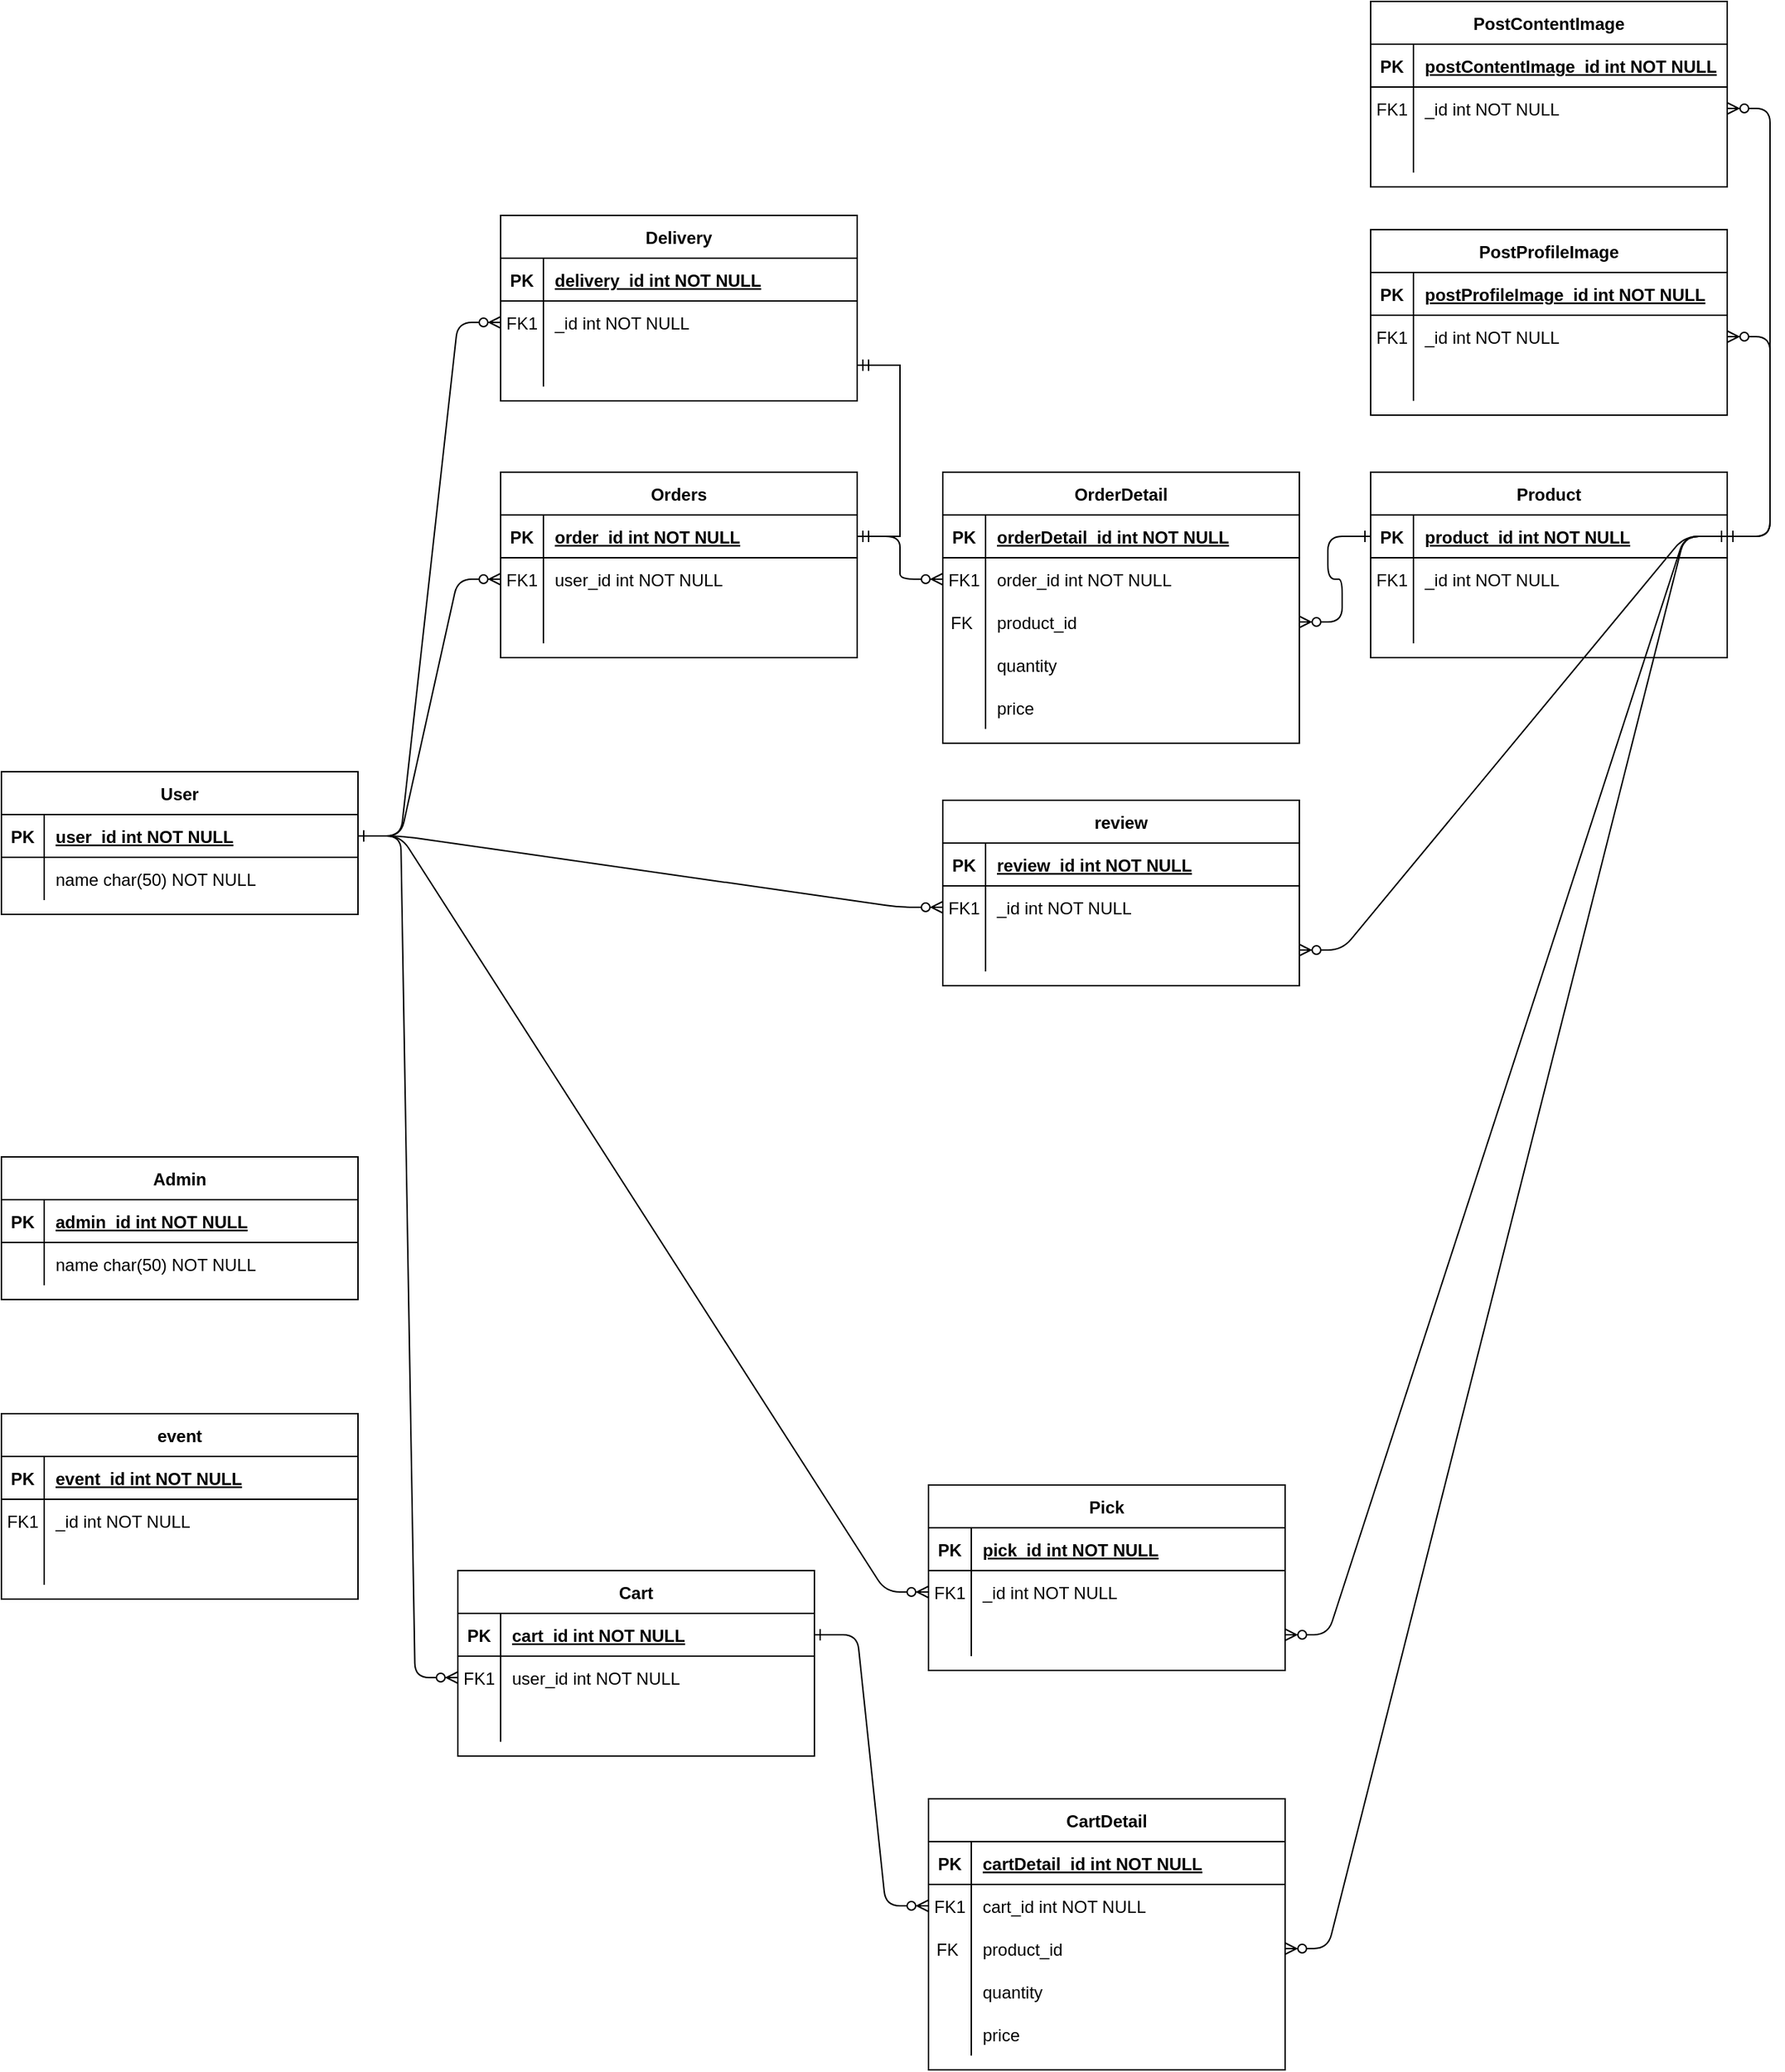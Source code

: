 <mxfile version="16.2.4" type="device"><diagram id="R2lEEEUBdFMjLlhIrx00" name="Page-1"><mxGraphModel dx="1213" dy="616" grid="1" gridSize="10" guides="1" tooltips="1" connect="1" arrows="1" fold="1" page="1" pageScale="1" pageWidth="3300" pageHeight="4681" math="0" shadow="0" extFonts="Permanent Marker^https://fonts.googleapis.com/css?family=Permanent+Marker"><root><mxCell id="0"/><mxCell id="1" parent="0"/><mxCell id="C-vyLk0tnHw3VtMMgP7b-1" value="" style="edgeStyle=entityRelationEdgeStyle;endArrow=ERzeroToMany;startArrow=ERone;endFill=1;startFill=0;" parent="1" source="C-vyLk0tnHw3VtMMgP7b-24" target="C-vyLk0tnHw3VtMMgP7b-6" edge="1"><mxGeometry width="100" height="100" relative="1" as="geometry"><mxPoint x="400" y="1130" as="sourcePoint"/><mxPoint x="500" y="1030" as="targetPoint"/></mxGeometry></mxCell><mxCell id="C-vyLk0tnHw3VtMMgP7b-2" value="Orders" style="shape=table;startSize=30;container=1;collapsible=1;childLayout=tableLayout;fixedRows=1;rowLines=0;fontStyle=1;align=center;resizeLast=1;" parent="1" vertex="1"><mxGeometry x="460" y="450" width="250" height="130" as="geometry"/></mxCell><mxCell id="C-vyLk0tnHw3VtMMgP7b-3" value="" style="shape=partialRectangle;collapsible=0;dropTarget=0;pointerEvents=0;fillColor=none;points=[[0,0.5],[1,0.5]];portConstraint=eastwest;top=0;left=0;right=0;bottom=1;" parent="C-vyLk0tnHw3VtMMgP7b-2" vertex="1"><mxGeometry y="30" width="250" height="30" as="geometry"/></mxCell><mxCell id="C-vyLk0tnHw3VtMMgP7b-4" value="PK" style="shape=partialRectangle;overflow=hidden;connectable=0;fillColor=none;top=0;left=0;bottom=0;right=0;fontStyle=1;" parent="C-vyLk0tnHw3VtMMgP7b-3" vertex="1"><mxGeometry width="30" height="30" as="geometry"><mxRectangle width="30" height="30" as="alternateBounds"/></mxGeometry></mxCell><mxCell id="C-vyLk0tnHw3VtMMgP7b-5" value="order_id int NOT NULL " style="shape=partialRectangle;overflow=hidden;connectable=0;fillColor=none;top=0;left=0;bottom=0;right=0;align=left;spacingLeft=6;fontStyle=5;" parent="C-vyLk0tnHw3VtMMgP7b-3" vertex="1"><mxGeometry x="30" width="220" height="30" as="geometry"><mxRectangle width="220" height="30" as="alternateBounds"/></mxGeometry></mxCell><mxCell id="C-vyLk0tnHw3VtMMgP7b-6" value="" style="shape=partialRectangle;collapsible=0;dropTarget=0;pointerEvents=0;fillColor=none;points=[[0,0.5],[1,0.5]];portConstraint=eastwest;top=0;left=0;right=0;bottom=0;" parent="C-vyLk0tnHw3VtMMgP7b-2" vertex="1"><mxGeometry y="60" width="250" height="30" as="geometry"/></mxCell><mxCell id="C-vyLk0tnHw3VtMMgP7b-7" value="FK1" style="shape=partialRectangle;overflow=hidden;connectable=0;fillColor=none;top=0;left=0;bottom=0;right=0;" parent="C-vyLk0tnHw3VtMMgP7b-6" vertex="1"><mxGeometry width="30" height="30" as="geometry"><mxRectangle width="30" height="30" as="alternateBounds"/></mxGeometry></mxCell><mxCell id="C-vyLk0tnHw3VtMMgP7b-8" value="user_id int NOT NULL" style="shape=partialRectangle;overflow=hidden;connectable=0;fillColor=none;top=0;left=0;bottom=0;right=0;align=left;spacingLeft=6;" parent="C-vyLk0tnHw3VtMMgP7b-6" vertex="1"><mxGeometry x="30" width="220" height="30" as="geometry"><mxRectangle width="220" height="30" as="alternateBounds"/></mxGeometry></mxCell><mxCell id="C-vyLk0tnHw3VtMMgP7b-9" value="" style="shape=partialRectangle;collapsible=0;dropTarget=0;pointerEvents=0;fillColor=none;points=[[0,0.5],[1,0.5]];portConstraint=eastwest;top=0;left=0;right=0;bottom=0;" parent="C-vyLk0tnHw3VtMMgP7b-2" vertex="1"><mxGeometry y="90" width="250" height="30" as="geometry"/></mxCell><mxCell id="C-vyLk0tnHw3VtMMgP7b-10" value="" style="shape=partialRectangle;overflow=hidden;connectable=0;fillColor=none;top=0;left=0;bottom=0;right=0;" parent="C-vyLk0tnHw3VtMMgP7b-9" vertex="1"><mxGeometry width="30" height="30" as="geometry"><mxRectangle width="30" height="30" as="alternateBounds"/></mxGeometry></mxCell><mxCell id="C-vyLk0tnHw3VtMMgP7b-11" value="" style="shape=partialRectangle;overflow=hidden;connectable=0;fillColor=none;top=0;left=0;bottom=0;right=0;align=left;spacingLeft=6;" parent="C-vyLk0tnHw3VtMMgP7b-9" vertex="1"><mxGeometry x="30" width="220" height="30" as="geometry"><mxRectangle width="220" height="30" as="alternateBounds"/></mxGeometry></mxCell><mxCell id="C-vyLk0tnHw3VtMMgP7b-23" value="User" style="shape=table;startSize=30;container=1;collapsible=1;childLayout=tableLayout;fixedRows=1;rowLines=0;fontStyle=1;align=center;resizeLast=1;" parent="1" vertex="1"><mxGeometry x="110" y="660" width="250" height="100" as="geometry"/></mxCell><mxCell id="C-vyLk0tnHw3VtMMgP7b-24" value="" style="shape=partialRectangle;collapsible=0;dropTarget=0;pointerEvents=0;fillColor=none;points=[[0,0.5],[1,0.5]];portConstraint=eastwest;top=0;left=0;right=0;bottom=1;" parent="C-vyLk0tnHw3VtMMgP7b-23" vertex="1"><mxGeometry y="30" width="250" height="30" as="geometry"/></mxCell><mxCell id="C-vyLk0tnHw3VtMMgP7b-25" value="PK" style="shape=partialRectangle;overflow=hidden;connectable=0;fillColor=none;top=0;left=0;bottom=0;right=0;fontStyle=1;" parent="C-vyLk0tnHw3VtMMgP7b-24" vertex="1"><mxGeometry width="30" height="30" as="geometry"><mxRectangle width="30" height="30" as="alternateBounds"/></mxGeometry></mxCell><mxCell id="C-vyLk0tnHw3VtMMgP7b-26" value="user_id int NOT NULL " style="shape=partialRectangle;overflow=hidden;connectable=0;fillColor=none;top=0;left=0;bottom=0;right=0;align=left;spacingLeft=6;fontStyle=5;" parent="C-vyLk0tnHw3VtMMgP7b-24" vertex="1"><mxGeometry x="30" width="220" height="30" as="geometry"><mxRectangle width="220" height="30" as="alternateBounds"/></mxGeometry></mxCell><mxCell id="C-vyLk0tnHw3VtMMgP7b-27" value="" style="shape=partialRectangle;collapsible=0;dropTarget=0;pointerEvents=0;fillColor=none;points=[[0,0.5],[1,0.5]];portConstraint=eastwest;top=0;left=0;right=0;bottom=0;" parent="C-vyLk0tnHw3VtMMgP7b-23" vertex="1"><mxGeometry y="60" width="250" height="30" as="geometry"/></mxCell><mxCell id="C-vyLk0tnHw3VtMMgP7b-28" value="" style="shape=partialRectangle;overflow=hidden;connectable=0;fillColor=none;top=0;left=0;bottom=0;right=0;" parent="C-vyLk0tnHw3VtMMgP7b-27" vertex="1"><mxGeometry width="30" height="30" as="geometry"><mxRectangle width="30" height="30" as="alternateBounds"/></mxGeometry></mxCell><mxCell id="C-vyLk0tnHw3VtMMgP7b-29" value="name char(50) NOT NULL" style="shape=partialRectangle;overflow=hidden;connectable=0;fillColor=none;top=0;left=0;bottom=0;right=0;align=left;spacingLeft=6;" parent="C-vyLk0tnHw3VtMMgP7b-27" vertex="1"><mxGeometry x="30" width="220" height="30" as="geometry"><mxRectangle width="220" height="30" as="alternateBounds"/></mxGeometry></mxCell><mxCell id="3Ai6eoRq3FEh9FrFrI0o-1" value="Cart" style="shape=table;startSize=30;container=1;collapsible=1;childLayout=tableLayout;fixedRows=1;rowLines=0;fontStyle=1;align=center;resizeLast=1;" vertex="1" parent="1"><mxGeometry x="430" y="1220" width="250" height="130" as="geometry"/></mxCell><mxCell id="3Ai6eoRq3FEh9FrFrI0o-2" value="" style="shape=partialRectangle;collapsible=0;dropTarget=0;pointerEvents=0;fillColor=none;points=[[0,0.5],[1,0.5]];portConstraint=eastwest;top=0;left=0;right=0;bottom=1;" vertex="1" parent="3Ai6eoRq3FEh9FrFrI0o-1"><mxGeometry y="30" width="250" height="30" as="geometry"/></mxCell><mxCell id="3Ai6eoRq3FEh9FrFrI0o-3" value="PK" style="shape=partialRectangle;overflow=hidden;connectable=0;fillColor=none;top=0;left=0;bottom=0;right=0;fontStyle=1;" vertex="1" parent="3Ai6eoRq3FEh9FrFrI0o-2"><mxGeometry width="30" height="30" as="geometry"><mxRectangle width="30" height="30" as="alternateBounds"/></mxGeometry></mxCell><mxCell id="3Ai6eoRq3FEh9FrFrI0o-4" value="cart_id int NOT NULL " style="shape=partialRectangle;overflow=hidden;connectable=0;fillColor=none;top=0;left=0;bottom=0;right=0;align=left;spacingLeft=6;fontStyle=5;" vertex="1" parent="3Ai6eoRq3FEh9FrFrI0o-2"><mxGeometry x="30" width="220" height="30" as="geometry"><mxRectangle width="220" height="30" as="alternateBounds"/></mxGeometry></mxCell><mxCell id="3Ai6eoRq3FEh9FrFrI0o-5" value="" style="shape=partialRectangle;collapsible=0;dropTarget=0;pointerEvents=0;fillColor=none;points=[[0,0.5],[1,0.5]];portConstraint=eastwest;top=0;left=0;right=0;bottom=0;" vertex="1" parent="3Ai6eoRq3FEh9FrFrI0o-1"><mxGeometry y="60" width="250" height="30" as="geometry"/></mxCell><mxCell id="3Ai6eoRq3FEh9FrFrI0o-6" value="FK1" style="shape=partialRectangle;overflow=hidden;connectable=0;fillColor=none;top=0;left=0;bottom=0;right=0;" vertex="1" parent="3Ai6eoRq3FEh9FrFrI0o-5"><mxGeometry width="30" height="30" as="geometry"><mxRectangle width="30" height="30" as="alternateBounds"/></mxGeometry></mxCell><mxCell id="3Ai6eoRq3FEh9FrFrI0o-7" value="user_id int NOT NULL" style="shape=partialRectangle;overflow=hidden;connectable=0;fillColor=none;top=0;left=0;bottom=0;right=0;align=left;spacingLeft=6;" vertex="1" parent="3Ai6eoRq3FEh9FrFrI0o-5"><mxGeometry x="30" width="220" height="30" as="geometry"><mxRectangle width="220" height="30" as="alternateBounds"/></mxGeometry></mxCell><mxCell id="3Ai6eoRq3FEh9FrFrI0o-8" value="" style="shape=partialRectangle;collapsible=0;dropTarget=0;pointerEvents=0;fillColor=none;points=[[0,0.5],[1,0.5]];portConstraint=eastwest;top=0;left=0;right=0;bottom=0;" vertex="1" parent="3Ai6eoRq3FEh9FrFrI0o-1"><mxGeometry y="90" width="250" height="30" as="geometry"/></mxCell><mxCell id="3Ai6eoRq3FEh9FrFrI0o-9" value="" style="shape=partialRectangle;overflow=hidden;connectable=0;fillColor=none;top=0;left=0;bottom=0;right=0;" vertex="1" parent="3Ai6eoRq3FEh9FrFrI0o-8"><mxGeometry width="30" height="30" as="geometry"><mxRectangle width="30" height="30" as="alternateBounds"/></mxGeometry></mxCell><mxCell id="3Ai6eoRq3FEh9FrFrI0o-10" value="" style="shape=partialRectangle;overflow=hidden;connectable=0;fillColor=none;top=0;left=0;bottom=0;right=0;align=left;spacingLeft=6;" vertex="1" parent="3Ai6eoRq3FEh9FrFrI0o-8"><mxGeometry x="30" width="220" height="30" as="geometry"><mxRectangle width="220" height="30" as="alternateBounds"/></mxGeometry></mxCell><mxCell id="3Ai6eoRq3FEh9FrFrI0o-11" value="" style="edgeStyle=entityRelationEdgeStyle;endArrow=ERzeroToMany;startArrow=ERone;endFill=1;startFill=0;entryX=0;entryY=0.5;entryDx=0;entryDy=0;exitX=1;exitY=0.5;exitDx=0;exitDy=0;" edge="1" parent="1" source="C-vyLk0tnHw3VtMMgP7b-24" target="3Ai6eoRq3FEh9FrFrI0o-5"><mxGeometry width="100" height="100" relative="1" as="geometry"><mxPoint x="370" y="715" as="sourcePoint"/><mxPoint x="470" y="545" as="targetPoint"/></mxGeometry></mxCell><mxCell id="3Ai6eoRq3FEh9FrFrI0o-12" value="Product" style="shape=table;startSize=30;container=1;collapsible=1;childLayout=tableLayout;fixedRows=1;rowLines=0;fontStyle=1;align=center;resizeLast=1;" vertex="1" parent="1"><mxGeometry x="1070" y="450" width="250" height="130" as="geometry"/></mxCell><mxCell id="3Ai6eoRq3FEh9FrFrI0o-13" value="" style="shape=partialRectangle;collapsible=0;dropTarget=0;pointerEvents=0;fillColor=none;points=[[0,0.5],[1,0.5]];portConstraint=eastwest;top=0;left=0;right=0;bottom=1;" vertex="1" parent="3Ai6eoRq3FEh9FrFrI0o-12"><mxGeometry y="30" width="250" height="30" as="geometry"/></mxCell><mxCell id="3Ai6eoRq3FEh9FrFrI0o-14" value="PK" style="shape=partialRectangle;overflow=hidden;connectable=0;fillColor=none;top=0;left=0;bottom=0;right=0;fontStyle=1;" vertex="1" parent="3Ai6eoRq3FEh9FrFrI0o-13"><mxGeometry width="30" height="30" as="geometry"><mxRectangle width="30" height="30" as="alternateBounds"/></mxGeometry></mxCell><mxCell id="3Ai6eoRq3FEh9FrFrI0o-15" value="product_id int NOT NULL " style="shape=partialRectangle;overflow=hidden;connectable=0;fillColor=none;top=0;left=0;bottom=0;right=0;align=left;spacingLeft=6;fontStyle=5;" vertex="1" parent="3Ai6eoRq3FEh9FrFrI0o-13"><mxGeometry x="30" width="220" height="30" as="geometry"><mxRectangle width="220" height="30" as="alternateBounds"/></mxGeometry></mxCell><mxCell id="3Ai6eoRq3FEh9FrFrI0o-16" value="" style="shape=partialRectangle;collapsible=0;dropTarget=0;pointerEvents=0;fillColor=none;points=[[0,0.5],[1,0.5]];portConstraint=eastwest;top=0;left=0;right=0;bottom=0;" vertex="1" parent="3Ai6eoRq3FEh9FrFrI0o-12"><mxGeometry y="60" width="250" height="30" as="geometry"/></mxCell><mxCell id="3Ai6eoRq3FEh9FrFrI0o-17" value="FK1" style="shape=partialRectangle;overflow=hidden;connectable=0;fillColor=none;top=0;left=0;bottom=0;right=0;" vertex="1" parent="3Ai6eoRq3FEh9FrFrI0o-16"><mxGeometry width="30" height="30" as="geometry"><mxRectangle width="30" height="30" as="alternateBounds"/></mxGeometry></mxCell><mxCell id="3Ai6eoRq3FEh9FrFrI0o-18" value="_id int NOT NULL" style="shape=partialRectangle;overflow=hidden;connectable=0;fillColor=none;top=0;left=0;bottom=0;right=0;align=left;spacingLeft=6;" vertex="1" parent="3Ai6eoRq3FEh9FrFrI0o-16"><mxGeometry x="30" width="220" height="30" as="geometry"><mxRectangle width="220" height="30" as="alternateBounds"/></mxGeometry></mxCell><mxCell id="3Ai6eoRq3FEh9FrFrI0o-19" value="" style="shape=partialRectangle;collapsible=0;dropTarget=0;pointerEvents=0;fillColor=none;points=[[0,0.5],[1,0.5]];portConstraint=eastwest;top=0;left=0;right=0;bottom=0;" vertex="1" parent="3Ai6eoRq3FEh9FrFrI0o-12"><mxGeometry y="90" width="250" height="30" as="geometry"/></mxCell><mxCell id="3Ai6eoRq3FEh9FrFrI0o-20" value="" style="shape=partialRectangle;overflow=hidden;connectable=0;fillColor=none;top=0;left=0;bottom=0;right=0;" vertex="1" parent="3Ai6eoRq3FEh9FrFrI0o-19"><mxGeometry width="30" height="30" as="geometry"><mxRectangle width="30" height="30" as="alternateBounds"/></mxGeometry></mxCell><mxCell id="3Ai6eoRq3FEh9FrFrI0o-21" value="" style="shape=partialRectangle;overflow=hidden;connectable=0;fillColor=none;top=0;left=0;bottom=0;right=0;align=left;spacingLeft=6;" vertex="1" parent="3Ai6eoRq3FEh9FrFrI0o-19"><mxGeometry x="30" width="220" height="30" as="geometry"><mxRectangle width="220" height="30" as="alternateBounds"/></mxGeometry></mxCell><mxCell id="3Ai6eoRq3FEh9FrFrI0o-22" value="OrderDetail" style="shape=table;startSize=30;container=1;collapsible=1;childLayout=tableLayout;fixedRows=1;rowLines=0;fontStyle=1;align=center;resizeLast=1;" vertex="1" parent="1"><mxGeometry x="770" y="450" width="250" height="190" as="geometry"/></mxCell><mxCell id="3Ai6eoRq3FEh9FrFrI0o-23" value="" style="shape=partialRectangle;collapsible=0;dropTarget=0;pointerEvents=0;fillColor=none;points=[[0,0.5],[1,0.5]];portConstraint=eastwest;top=0;left=0;right=0;bottom=1;" vertex="1" parent="3Ai6eoRq3FEh9FrFrI0o-22"><mxGeometry y="30" width="250" height="30" as="geometry"/></mxCell><mxCell id="3Ai6eoRq3FEh9FrFrI0o-24" value="PK" style="shape=partialRectangle;overflow=hidden;connectable=0;fillColor=none;top=0;left=0;bottom=0;right=0;fontStyle=1;" vertex="1" parent="3Ai6eoRq3FEh9FrFrI0o-23"><mxGeometry width="30" height="30" as="geometry"><mxRectangle width="30" height="30" as="alternateBounds"/></mxGeometry></mxCell><mxCell id="3Ai6eoRq3FEh9FrFrI0o-25" value="orderDetail_id int NOT NULL " style="shape=partialRectangle;overflow=hidden;connectable=0;fillColor=none;top=0;left=0;bottom=0;right=0;align=left;spacingLeft=6;fontStyle=5;" vertex="1" parent="3Ai6eoRq3FEh9FrFrI0o-23"><mxGeometry x="30" width="220" height="30" as="geometry"><mxRectangle width="220" height="30" as="alternateBounds"/></mxGeometry></mxCell><mxCell id="3Ai6eoRq3FEh9FrFrI0o-26" value="" style="shape=partialRectangle;collapsible=0;dropTarget=0;pointerEvents=0;fillColor=none;points=[[0,0.5],[1,0.5]];portConstraint=eastwest;top=0;left=0;right=0;bottom=0;" vertex="1" parent="3Ai6eoRq3FEh9FrFrI0o-22"><mxGeometry y="60" width="250" height="30" as="geometry"/></mxCell><mxCell id="3Ai6eoRq3FEh9FrFrI0o-27" value="FK1" style="shape=partialRectangle;overflow=hidden;connectable=0;fillColor=none;top=0;left=0;bottom=0;right=0;" vertex="1" parent="3Ai6eoRq3FEh9FrFrI0o-26"><mxGeometry width="30" height="30" as="geometry"><mxRectangle width="30" height="30" as="alternateBounds"/></mxGeometry></mxCell><mxCell id="3Ai6eoRq3FEh9FrFrI0o-28" value="order_id int NOT NULL" style="shape=partialRectangle;overflow=hidden;connectable=0;fillColor=none;top=0;left=0;bottom=0;right=0;align=left;spacingLeft=6;" vertex="1" parent="3Ai6eoRq3FEh9FrFrI0o-26"><mxGeometry x="30" width="220" height="30" as="geometry"><mxRectangle width="220" height="30" as="alternateBounds"/></mxGeometry></mxCell><mxCell id="3Ai6eoRq3FEh9FrFrI0o-29" value="" style="shape=partialRectangle;collapsible=0;dropTarget=0;pointerEvents=0;fillColor=none;points=[[0,0.5],[1,0.5]];portConstraint=eastwest;top=0;left=0;right=0;bottom=0;" vertex="1" parent="3Ai6eoRq3FEh9FrFrI0o-22"><mxGeometry y="90" width="250" height="30" as="geometry"/></mxCell><mxCell id="3Ai6eoRq3FEh9FrFrI0o-30" value="FK " style="shape=partialRectangle;overflow=hidden;connectable=0;fillColor=none;top=0;left=0;bottom=0;right=0;" vertex="1" parent="3Ai6eoRq3FEh9FrFrI0o-29"><mxGeometry width="30" height="30" as="geometry"><mxRectangle width="30" height="30" as="alternateBounds"/></mxGeometry></mxCell><mxCell id="3Ai6eoRq3FEh9FrFrI0o-31" value="product_id" style="shape=partialRectangle;overflow=hidden;connectable=0;fillColor=none;top=0;left=0;bottom=0;right=0;align=left;spacingLeft=6;" vertex="1" parent="3Ai6eoRq3FEh9FrFrI0o-29"><mxGeometry x="30" width="220" height="30" as="geometry"><mxRectangle width="220" height="30" as="alternateBounds"/></mxGeometry></mxCell><mxCell id="3Ai6eoRq3FEh9FrFrI0o-62" style="shape=partialRectangle;collapsible=0;dropTarget=0;pointerEvents=0;fillColor=none;points=[[0,0.5],[1,0.5]];portConstraint=eastwest;top=0;left=0;right=0;bottom=0;" vertex="1" parent="3Ai6eoRq3FEh9FrFrI0o-22"><mxGeometry y="120" width="250" height="30" as="geometry"/></mxCell><mxCell id="3Ai6eoRq3FEh9FrFrI0o-63" style="shape=partialRectangle;overflow=hidden;connectable=0;fillColor=none;top=0;left=0;bottom=0;right=0;" vertex="1" parent="3Ai6eoRq3FEh9FrFrI0o-62"><mxGeometry width="30" height="30" as="geometry"><mxRectangle width="30" height="30" as="alternateBounds"/></mxGeometry></mxCell><mxCell id="3Ai6eoRq3FEh9FrFrI0o-64" value="quantity" style="shape=partialRectangle;overflow=hidden;connectable=0;fillColor=none;top=0;left=0;bottom=0;right=0;align=left;spacingLeft=6;" vertex="1" parent="3Ai6eoRq3FEh9FrFrI0o-62"><mxGeometry x="30" width="220" height="30" as="geometry"><mxRectangle width="220" height="30" as="alternateBounds"/></mxGeometry></mxCell><mxCell id="3Ai6eoRq3FEh9FrFrI0o-65" style="shape=partialRectangle;collapsible=0;dropTarget=0;pointerEvents=0;fillColor=none;points=[[0,0.5],[1,0.5]];portConstraint=eastwest;top=0;left=0;right=0;bottom=0;" vertex="1" parent="3Ai6eoRq3FEh9FrFrI0o-22"><mxGeometry y="150" width="250" height="30" as="geometry"/></mxCell><mxCell id="3Ai6eoRq3FEh9FrFrI0o-66" style="shape=partialRectangle;overflow=hidden;connectable=0;fillColor=none;top=0;left=0;bottom=0;right=0;" vertex="1" parent="3Ai6eoRq3FEh9FrFrI0o-65"><mxGeometry width="30" height="30" as="geometry"><mxRectangle width="30" height="30" as="alternateBounds"/></mxGeometry></mxCell><mxCell id="3Ai6eoRq3FEh9FrFrI0o-67" value="price" style="shape=partialRectangle;overflow=hidden;connectable=0;fillColor=none;top=0;left=0;bottom=0;right=0;align=left;spacingLeft=6;" vertex="1" parent="3Ai6eoRq3FEh9FrFrI0o-65"><mxGeometry x="30" width="220" height="30" as="geometry"><mxRectangle width="220" height="30" as="alternateBounds"/></mxGeometry></mxCell><mxCell id="3Ai6eoRq3FEh9FrFrI0o-33" value="" style="edgeStyle=entityRelationEdgeStyle;endArrow=ERzeroToMany;startArrow=ERone;endFill=1;startFill=0;exitX=1;exitY=0.5;exitDx=0;exitDy=0;entryX=0;entryY=0.5;entryDx=0;entryDy=0;" edge="1" parent="1" source="C-vyLk0tnHw3VtMMgP7b-3" target="3Ai6eoRq3FEh9FrFrI0o-26"><mxGeometry width="100" height="100" relative="1" as="geometry"><mxPoint x="770" y="830" as="sourcePoint"/><mxPoint x="870" y="660" as="targetPoint"/></mxGeometry></mxCell><mxCell id="3Ai6eoRq3FEh9FrFrI0o-37" value="" style="edgeStyle=entityRelationEdgeStyle;endArrow=ERzeroToMany;startArrow=ERone;endFill=1;startFill=0;entryX=1;entryY=0.5;entryDx=0;entryDy=0;exitX=0;exitY=0.5;exitDx=0;exitDy=0;" edge="1" parent="1" source="3Ai6eoRq3FEh9FrFrI0o-13" target="3Ai6eoRq3FEh9FrFrI0o-29"><mxGeometry width="100" height="100" relative="1" as="geometry"><mxPoint x="380" y="725" as="sourcePoint"/><mxPoint x="480" y="555" as="targetPoint"/></mxGeometry></mxCell><mxCell id="3Ai6eoRq3FEh9FrFrI0o-38" value="review" style="shape=table;startSize=30;container=1;collapsible=1;childLayout=tableLayout;fixedRows=1;rowLines=0;fontStyle=1;align=center;resizeLast=1;" vertex="1" parent="1"><mxGeometry x="770" y="680" width="250" height="130" as="geometry"/></mxCell><mxCell id="3Ai6eoRq3FEh9FrFrI0o-39" value="" style="shape=partialRectangle;collapsible=0;dropTarget=0;pointerEvents=0;fillColor=none;points=[[0,0.5],[1,0.5]];portConstraint=eastwest;top=0;left=0;right=0;bottom=1;" vertex="1" parent="3Ai6eoRq3FEh9FrFrI0o-38"><mxGeometry y="30" width="250" height="30" as="geometry"/></mxCell><mxCell id="3Ai6eoRq3FEh9FrFrI0o-40" value="PK" style="shape=partialRectangle;overflow=hidden;connectable=0;fillColor=none;top=0;left=0;bottom=0;right=0;fontStyle=1;" vertex="1" parent="3Ai6eoRq3FEh9FrFrI0o-39"><mxGeometry width="30" height="30" as="geometry"><mxRectangle width="30" height="30" as="alternateBounds"/></mxGeometry></mxCell><mxCell id="3Ai6eoRq3FEh9FrFrI0o-41" value="review_id int NOT NULL " style="shape=partialRectangle;overflow=hidden;connectable=0;fillColor=none;top=0;left=0;bottom=0;right=0;align=left;spacingLeft=6;fontStyle=5;" vertex="1" parent="3Ai6eoRq3FEh9FrFrI0o-39"><mxGeometry x="30" width="220" height="30" as="geometry"><mxRectangle width="220" height="30" as="alternateBounds"/></mxGeometry></mxCell><mxCell id="3Ai6eoRq3FEh9FrFrI0o-42" value="" style="shape=partialRectangle;collapsible=0;dropTarget=0;pointerEvents=0;fillColor=none;points=[[0,0.5],[1,0.5]];portConstraint=eastwest;top=0;left=0;right=0;bottom=0;" vertex="1" parent="3Ai6eoRq3FEh9FrFrI0o-38"><mxGeometry y="60" width="250" height="30" as="geometry"/></mxCell><mxCell id="3Ai6eoRq3FEh9FrFrI0o-43" value="FK1" style="shape=partialRectangle;overflow=hidden;connectable=0;fillColor=none;top=0;left=0;bottom=0;right=0;" vertex="1" parent="3Ai6eoRq3FEh9FrFrI0o-42"><mxGeometry width="30" height="30" as="geometry"><mxRectangle width="30" height="30" as="alternateBounds"/></mxGeometry></mxCell><mxCell id="3Ai6eoRq3FEh9FrFrI0o-44" value="_id int NOT NULL" style="shape=partialRectangle;overflow=hidden;connectable=0;fillColor=none;top=0;left=0;bottom=0;right=0;align=left;spacingLeft=6;" vertex="1" parent="3Ai6eoRq3FEh9FrFrI0o-42"><mxGeometry x="30" width="220" height="30" as="geometry"><mxRectangle width="220" height="30" as="alternateBounds"/></mxGeometry></mxCell><mxCell id="3Ai6eoRq3FEh9FrFrI0o-45" value="" style="shape=partialRectangle;collapsible=0;dropTarget=0;pointerEvents=0;fillColor=none;points=[[0,0.5],[1,0.5]];portConstraint=eastwest;top=0;left=0;right=0;bottom=0;" vertex="1" parent="3Ai6eoRq3FEh9FrFrI0o-38"><mxGeometry y="90" width="250" height="30" as="geometry"/></mxCell><mxCell id="3Ai6eoRq3FEh9FrFrI0o-46" value="" style="shape=partialRectangle;overflow=hidden;connectable=0;fillColor=none;top=0;left=0;bottom=0;right=0;" vertex="1" parent="3Ai6eoRq3FEh9FrFrI0o-45"><mxGeometry width="30" height="30" as="geometry"><mxRectangle width="30" height="30" as="alternateBounds"/></mxGeometry></mxCell><mxCell id="3Ai6eoRq3FEh9FrFrI0o-47" value="" style="shape=partialRectangle;overflow=hidden;connectable=0;fillColor=none;top=0;left=0;bottom=0;right=0;align=left;spacingLeft=6;" vertex="1" parent="3Ai6eoRq3FEh9FrFrI0o-45"><mxGeometry x="30" width="220" height="30" as="geometry"><mxRectangle width="220" height="30" as="alternateBounds"/></mxGeometry></mxCell><mxCell id="3Ai6eoRq3FEh9FrFrI0o-48" value="" style="edgeStyle=entityRelationEdgeStyle;endArrow=ERzeroToMany;startArrow=ERone;endFill=1;startFill=0;entryX=0;entryY=0.5;entryDx=0;entryDy=0;exitX=1;exitY=0.5;exitDx=0;exitDy=0;" edge="1" parent="1" source="C-vyLk0tnHw3VtMMgP7b-24" target="3Ai6eoRq3FEh9FrFrI0o-42"><mxGeometry width="100" height="100" relative="1" as="geometry"><mxPoint x="370" y="715" as="sourcePoint"/><mxPoint x="470" y="535" as="targetPoint"/></mxGeometry></mxCell><mxCell id="3Ai6eoRq3FEh9FrFrI0o-49" value="" style="edgeStyle=entityRelationEdgeStyle;endArrow=ERzeroToMany;startArrow=ERone;endFill=1;startFill=0;entryX=1;entryY=0.5;entryDx=0;entryDy=0;exitX=1;exitY=0.5;exitDx=0;exitDy=0;" edge="1" parent="1" source="3Ai6eoRq3FEh9FrFrI0o-13" target="3Ai6eoRq3FEh9FrFrI0o-45"><mxGeometry width="100" height="100" relative="1" as="geometry"><mxPoint x="380" y="725" as="sourcePoint"/><mxPoint x="480" y="545" as="targetPoint"/></mxGeometry></mxCell><mxCell id="3Ai6eoRq3FEh9FrFrI0o-50" value="Pick" style="shape=table;startSize=30;container=1;collapsible=1;childLayout=tableLayout;fixedRows=1;rowLines=0;fontStyle=1;align=center;resizeLast=1;" vertex="1" parent="1"><mxGeometry x="760" y="1160" width="250" height="130" as="geometry"/></mxCell><mxCell id="3Ai6eoRq3FEh9FrFrI0o-51" value="" style="shape=partialRectangle;collapsible=0;dropTarget=0;pointerEvents=0;fillColor=none;points=[[0,0.5],[1,0.5]];portConstraint=eastwest;top=0;left=0;right=0;bottom=1;" vertex="1" parent="3Ai6eoRq3FEh9FrFrI0o-50"><mxGeometry y="30" width="250" height="30" as="geometry"/></mxCell><mxCell id="3Ai6eoRq3FEh9FrFrI0o-52" value="PK" style="shape=partialRectangle;overflow=hidden;connectable=0;fillColor=none;top=0;left=0;bottom=0;right=0;fontStyle=1;" vertex="1" parent="3Ai6eoRq3FEh9FrFrI0o-51"><mxGeometry width="30" height="30" as="geometry"><mxRectangle width="30" height="30" as="alternateBounds"/></mxGeometry></mxCell><mxCell id="3Ai6eoRq3FEh9FrFrI0o-53" value="pick_id int NOT NULL " style="shape=partialRectangle;overflow=hidden;connectable=0;fillColor=none;top=0;left=0;bottom=0;right=0;align=left;spacingLeft=6;fontStyle=5;" vertex="1" parent="3Ai6eoRq3FEh9FrFrI0o-51"><mxGeometry x="30" width="220" height="30" as="geometry"><mxRectangle width="220" height="30" as="alternateBounds"/></mxGeometry></mxCell><mxCell id="3Ai6eoRq3FEh9FrFrI0o-54" value="" style="shape=partialRectangle;collapsible=0;dropTarget=0;pointerEvents=0;fillColor=none;points=[[0,0.5],[1,0.5]];portConstraint=eastwest;top=0;left=0;right=0;bottom=0;" vertex="1" parent="3Ai6eoRq3FEh9FrFrI0o-50"><mxGeometry y="60" width="250" height="30" as="geometry"/></mxCell><mxCell id="3Ai6eoRq3FEh9FrFrI0o-55" value="FK1" style="shape=partialRectangle;overflow=hidden;connectable=0;fillColor=none;top=0;left=0;bottom=0;right=0;" vertex="1" parent="3Ai6eoRq3FEh9FrFrI0o-54"><mxGeometry width="30" height="30" as="geometry"><mxRectangle width="30" height="30" as="alternateBounds"/></mxGeometry></mxCell><mxCell id="3Ai6eoRq3FEh9FrFrI0o-56" value="_id int NOT NULL" style="shape=partialRectangle;overflow=hidden;connectable=0;fillColor=none;top=0;left=0;bottom=0;right=0;align=left;spacingLeft=6;" vertex="1" parent="3Ai6eoRq3FEh9FrFrI0o-54"><mxGeometry x="30" width="220" height="30" as="geometry"><mxRectangle width="220" height="30" as="alternateBounds"/></mxGeometry></mxCell><mxCell id="3Ai6eoRq3FEh9FrFrI0o-57" value="" style="shape=partialRectangle;collapsible=0;dropTarget=0;pointerEvents=0;fillColor=none;points=[[0,0.5],[1,0.5]];portConstraint=eastwest;top=0;left=0;right=0;bottom=0;" vertex="1" parent="3Ai6eoRq3FEh9FrFrI0o-50"><mxGeometry y="90" width="250" height="30" as="geometry"/></mxCell><mxCell id="3Ai6eoRq3FEh9FrFrI0o-58" value="" style="shape=partialRectangle;overflow=hidden;connectable=0;fillColor=none;top=0;left=0;bottom=0;right=0;" vertex="1" parent="3Ai6eoRq3FEh9FrFrI0o-57"><mxGeometry width="30" height="30" as="geometry"><mxRectangle width="30" height="30" as="alternateBounds"/></mxGeometry></mxCell><mxCell id="3Ai6eoRq3FEh9FrFrI0o-59" value="" style="shape=partialRectangle;overflow=hidden;connectable=0;fillColor=none;top=0;left=0;bottom=0;right=0;align=left;spacingLeft=6;" vertex="1" parent="3Ai6eoRq3FEh9FrFrI0o-57"><mxGeometry x="30" width="220" height="30" as="geometry"><mxRectangle width="220" height="30" as="alternateBounds"/></mxGeometry></mxCell><mxCell id="3Ai6eoRq3FEh9FrFrI0o-60" value="" style="edgeStyle=entityRelationEdgeStyle;endArrow=ERzeroToMany;startArrow=ERone;endFill=1;startFill=0;entryX=0;entryY=0.5;entryDx=0;entryDy=0;exitX=1;exitY=0.5;exitDx=0;exitDy=0;" edge="1" parent="1" source="C-vyLk0tnHw3VtMMgP7b-24" target="3Ai6eoRq3FEh9FrFrI0o-54"><mxGeometry width="100" height="100" relative="1" as="geometry"><mxPoint x="370" y="715" as="sourcePoint"/><mxPoint x="780" y="730" as="targetPoint"/></mxGeometry></mxCell><mxCell id="3Ai6eoRq3FEh9FrFrI0o-61" value="" style="edgeStyle=entityRelationEdgeStyle;endArrow=ERzeroToMany;startArrow=ERone;endFill=1;startFill=0;entryX=1;entryY=0.5;entryDx=0;entryDy=0;exitX=1;exitY=0.5;exitDx=0;exitDy=0;" edge="1" parent="1" source="3Ai6eoRq3FEh9FrFrI0o-13" target="3Ai6eoRq3FEh9FrFrI0o-57"><mxGeometry width="100" height="100" relative="1" as="geometry"><mxPoint x="1330" y="505" as="sourcePoint"/><mxPoint x="1030" y="760" as="targetPoint"/></mxGeometry></mxCell><mxCell id="3Ai6eoRq3FEh9FrFrI0o-68" value="Delivery" style="shape=table;startSize=30;container=1;collapsible=1;childLayout=tableLayout;fixedRows=1;rowLines=0;fontStyle=1;align=center;resizeLast=1;" vertex="1" parent="1"><mxGeometry x="460" y="270" width="250" height="130" as="geometry"/></mxCell><mxCell id="3Ai6eoRq3FEh9FrFrI0o-69" value="" style="shape=partialRectangle;collapsible=0;dropTarget=0;pointerEvents=0;fillColor=none;points=[[0,0.5],[1,0.5]];portConstraint=eastwest;top=0;left=0;right=0;bottom=1;" vertex="1" parent="3Ai6eoRq3FEh9FrFrI0o-68"><mxGeometry y="30" width="250" height="30" as="geometry"/></mxCell><mxCell id="3Ai6eoRq3FEh9FrFrI0o-70" value="PK" style="shape=partialRectangle;overflow=hidden;connectable=0;fillColor=none;top=0;left=0;bottom=0;right=0;fontStyle=1;" vertex="1" parent="3Ai6eoRq3FEh9FrFrI0o-69"><mxGeometry width="30" height="30" as="geometry"><mxRectangle width="30" height="30" as="alternateBounds"/></mxGeometry></mxCell><mxCell id="3Ai6eoRq3FEh9FrFrI0o-71" value="delivery_id int NOT NULL " style="shape=partialRectangle;overflow=hidden;connectable=0;fillColor=none;top=0;left=0;bottom=0;right=0;align=left;spacingLeft=6;fontStyle=5;" vertex="1" parent="3Ai6eoRq3FEh9FrFrI0o-69"><mxGeometry x="30" width="220" height="30" as="geometry"><mxRectangle width="220" height="30" as="alternateBounds"/></mxGeometry></mxCell><mxCell id="3Ai6eoRq3FEh9FrFrI0o-72" value="" style="shape=partialRectangle;collapsible=0;dropTarget=0;pointerEvents=0;fillColor=none;points=[[0,0.5],[1,0.5]];portConstraint=eastwest;top=0;left=0;right=0;bottom=0;" vertex="1" parent="3Ai6eoRq3FEh9FrFrI0o-68"><mxGeometry y="60" width="250" height="30" as="geometry"/></mxCell><mxCell id="3Ai6eoRq3FEh9FrFrI0o-73" value="FK1" style="shape=partialRectangle;overflow=hidden;connectable=0;fillColor=none;top=0;left=0;bottom=0;right=0;" vertex="1" parent="3Ai6eoRq3FEh9FrFrI0o-72"><mxGeometry width="30" height="30" as="geometry"><mxRectangle width="30" height="30" as="alternateBounds"/></mxGeometry></mxCell><mxCell id="3Ai6eoRq3FEh9FrFrI0o-74" value="_id int NOT NULL" style="shape=partialRectangle;overflow=hidden;connectable=0;fillColor=none;top=0;left=0;bottom=0;right=0;align=left;spacingLeft=6;" vertex="1" parent="3Ai6eoRq3FEh9FrFrI0o-72"><mxGeometry x="30" width="220" height="30" as="geometry"><mxRectangle width="220" height="30" as="alternateBounds"/></mxGeometry></mxCell><mxCell id="3Ai6eoRq3FEh9FrFrI0o-75" value="" style="shape=partialRectangle;collapsible=0;dropTarget=0;pointerEvents=0;fillColor=none;points=[[0,0.5],[1,0.5]];portConstraint=eastwest;top=0;left=0;right=0;bottom=0;" vertex="1" parent="3Ai6eoRq3FEh9FrFrI0o-68"><mxGeometry y="90" width="250" height="30" as="geometry"/></mxCell><mxCell id="3Ai6eoRq3FEh9FrFrI0o-76" value="" style="shape=partialRectangle;overflow=hidden;connectable=0;fillColor=none;top=0;left=0;bottom=0;right=0;" vertex="1" parent="3Ai6eoRq3FEh9FrFrI0o-75"><mxGeometry width="30" height="30" as="geometry"><mxRectangle width="30" height="30" as="alternateBounds"/></mxGeometry></mxCell><mxCell id="3Ai6eoRq3FEh9FrFrI0o-77" value="" style="shape=partialRectangle;overflow=hidden;connectable=0;fillColor=none;top=0;left=0;bottom=0;right=0;align=left;spacingLeft=6;" vertex="1" parent="3Ai6eoRq3FEh9FrFrI0o-75"><mxGeometry x="30" width="220" height="30" as="geometry"><mxRectangle width="220" height="30" as="alternateBounds"/></mxGeometry></mxCell><mxCell id="3Ai6eoRq3FEh9FrFrI0o-78" value="" style="edgeStyle=entityRelationEdgeStyle;endArrow=ERzeroToMany;startArrow=ERone;endFill=1;startFill=0;entryX=0;entryY=0.5;entryDx=0;entryDy=0;exitX=1;exitY=0.5;exitDx=0;exitDy=0;" edge="1" parent="1" source="C-vyLk0tnHw3VtMMgP7b-24" target="3Ai6eoRq3FEh9FrFrI0o-72"><mxGeometry width="100" height="100" relative="1" as="geometry"><mxPoint x="370" y="715" as="sourcePoint"/><mxPoint x="470" y="535" as="targetPoint"/></mxGeometry></mxCell><mxCell id="3Ai6eoRq3FEh9FrFrI0o-79" value="CartDetail" style="shape=table;startSize=30;container=1;collapsible=1;childLayout=tableLayout;fixedRows=1;rowLines=0;fontStyle=1;align=center;resizeLast=1;" vertex="1" parent="1"><mxGeometry x="760" y="1380" width="250" height="190" as="geometry"/></mxCell><mxCell id="3Ai6eoRq3FEh9FrFrI0o-80" value="" style="shape=partialRectangle;collapsible=0;dropTarget=0;pointerEvents=0;fillColor=none;points=[[0,0.5],[1,0.5]];portConstraint=eastwest;top=0;left=0;right=0;bottom=1;" vertex="1" parent="3Ai6eoRq3FEh9FrFrI0o-79"><mxGeometry y="30" width="250" height="30" as="geometry"/></mxCell><mxCell id="3Ai6eoRq3FEh9FrFrI0o-81" value="PK" style="shape=partialRectangle;overflow=hidden;connectable=0;fillColor=none;top=0;left=0;bottom=0;right=0;fontStyle=1;" vertex="1" parent="3Ai6eoRq3FEh9FrFrI0o-80"><mxGeometry width="30" height="30" as="geometry"><mxRectangle width="30" height="30" as="alternateBounds"/></mxGeometry></mxCell><mxCell id="3Ai6eoRq3FEh9FrFrI0o-82" value="cartDetail_id int NOT NULL " style="shape=partialRectangle;overflow=hidden;connectable=0;fillColor=none;top=0;left=0;bottom=0;right=0;align=left;spacingLeft=6;fontStyle=5;" vertex="1" parent="3Ai6eoRq3FEh9FrFrI0o-80"><mxGeometry x="30" width="220" height="30" as="geometry"><mxRectangle width="220" height="30" as="alternateBounds"/></mxGeometry></mxCell><mxCell id="3Ai6eoRq3FEh9FrFrI0o-83" value="" style="shape=partialRectangle;collapsible=0;dropTarget=0;pointerEvents=0;fillColor=none;points=[[0,0.5],[1,0.5]];portConstraint=eastwest;top=0;left=0;right=0;bottom=0;" vertex="1" parent="3Ai6eoRq3FEh9FrFrI0o-79"><mxGeometry y="60" width="250" height="30" as="geometry"/></mxCell><mxCell id="3Ai6eoRq3FEh9FrFrI0o-84" value="FK1" style="shape=partialRectangle;overflow=hidden;connectable=0;fillColor=none;top=0;left=0;bottom=0;right=0;" vertex="1" parent="3Ai6eoRq3FEh9FrFrI0o-83"><mxGeometry width="30" height="30" as="geometry"><mxRectangle width="30" height="30" as="alternateBounds"/></mxGeometry></mxCell><mxCell id="3Ai6eoRq3FEh9FrFrI0o-85" value="cart_id int NOT NULL" style="shape=partialRectangle;overflow=hidden;connectable=0;fillColor=none;top=0;left=0;bottom=0;right=0;align=left;spacingLeft=6;" vertex="1" parent="3Ai6eoRq3FEh9FrFrI0o-83"><mxGeometry x="30" width="220" height="30" as="geometry"><mxRectangle width="220" height="30" as="alternateBounds"/></mxGeometry></mxCell><mxCell id="3Ai6eoRq3FEh9FrFrI0o-86" value="" style="shape=partialRectangle;collapsible=0;dropTarget=0;pointerEvents=0;fillColor=none;points=[[0,0.5],[1,0.5]];portConstraint=eastwest;top=0;left=0;right=0;bottom=0;" vertex="1" parent="3Ai6eoRq3FEh9FrFrI0o-79"><mxGeometry y="90" width="250" height="30" as="geometry"/></mxCell><mxCell id="3Ai6eoRq3FEh9FrFrI0o-87" value="FK " style="shape=partialRectangle;overflow=hidden;connectable=0;fillColor=none;top=0;left=0;bottom=0;right=0;" vertex="1" parent="3Ai6eoRq3FEh9FrFrI0o-86"><mxGeometry width="30" height="30" as="geometry"><mxRectangle width="30" height="30" as="alternateBounds"/></mxGeometry></mxCell><mxCell id="3Ai6eoRq3FEh9FrFrI0o-88" value="product_id" style="shape=partialRectangle;overflow=hidden;connectable=0;fillColor=none;top=0;left=0;bottom=0;right=0;align=left;spacingLeft=6;" vertex="1" parent="3Ai6eoRq3FEh9FrFrI0o-86"><mxGeometry x="30" width="220" height="30" as="geometry"><mxRectangle width="220" height="30" as="alternateBounds"/></mxGeometry></mxCell><mxCell id="3Ai6eoRq3FEh9FrFrI0o-89" style="shape=partialRectangle;collapsible=0;dropTarget=0;pointerEvents=0;fillColor=none;points=[[0,0.5],[1,0.5]];portConstraint=eastwest;top=0;left=0;right=0;bottom=0;" vertex="1" parent="3Ai6eoRq3FEh9FrFrI0o-79"><mxGeometry y="120" width="250" height="30" as="geometry"/></mxCell><mxCell id="3Ai6eoRq3FEh9FrFrI0o-90" style="shape=partialRectangle;overflow=hidden;connectable=0;fillColor=none;top=0;left=0;bottom=0;right=0;" vertex="1" parent="3Ai6eoRq3FEh9FrFrI0o-89"><mxGeometry width="30" height="30" as="geometry"><mxRectangle width="30" height="30" as="alternateBounds"/></mxGeometry></mxCell><mxCell id="3Ai6eoRq3FEh9FrFrI0o-91" value="quantity" style="shape=partialRectangle;overflow=hidden;connectable=0;fillColor=none;top=0;left=0;bottom=0;right=0;align=left;spacingLeft=6;" vertex="1" parent="3Ai6eoRq3FEh9FrFrI0o-89"><mxGeometry x="30" width="220" height="30" as="geometry"><mxRectangle width="220" height="30" as="alternateBounds"/></mxGeometry></mxCell><mxCell id="3Ai6eoRq3FEh9FrFrI0o-92" style="shape=partialRectangle;collapsible=0;dropTarget=0;pointerEvents=0;fillColor=none;points=[[0,0.5],[1,0.5]];portConstraint=eastwest;top=0;left=0;right=0;bottom=0;" vertex="1" parent="3Ai6eoRq3FEh9FrFrI0o-79"><mxGeometry y="150" width="250" height="30" as="geometry"/></mxCell><mxCell id="3Ai6eoRq3FEh9FrFrI0o-93" style="shape=partialRectangle;overflow=hidden;connectable=0;fillColor=none;top=0;left=0;bottom=0;right=0;" vertex="1" parent="3Ai6eoRq3FEh9FrFrI0o-92"><mxGeometry width="30" height="30" as="geometry"><mxRectangle width="30" height="30" as="alternateBounds"/></mxGeometry></mxCell><mxCell id="3Ai6eoRq3FEh9FrFrI0o-94" value="price" style="shape=partialRectangle;overflow=hidden;connectable=0;fillColor=none;top=0;left=0;bottom=0;right=0;align=left;spacingLeft=6;" vertex="1" parent="3Ai6eoRq3FEh9FrFrI0o-92"><mxGeometry x="30" width="220" height="30" as="geometry"><mxRectangle width="220" height="30" as="alternateBounds"/></mxGeometry></mxCell><mxCell id="3Ai6eoRq3FEh9FrFrI0o-95" value="" style="edgeStyle=entityRelationEdgeStyle;endArrow=ERzeroToMany;startArrow=ERone;endFill=1;startFill=0;entryX=0;entryY=0.5;entryDx=0;entryDy=0;exitX=1;exitY=0.5;exitDx=0;exitDy=0;" edge="1" parent="1" source="3Ai6eoRq3FEh9FrFrI0o-2" target="3Ai6eoRq3FEh9FrFrI0o-83"><mxGeometry width="100" height="100" relative="1" as="geometry"><mxPoint x="740" y="1325" as="sourcePoint"/><mxPoint x="810" y="1165" as="targetPoint"/></mxGeometry></mxCell><mxCell id="3Ai6eoRq3FEh9FrFrI0o-96" value="" style="edgeStyle=entityRelationEdgeStyle;endArrow=ERzeroToMany;startArrow=ERone;endFill=1;startFill=0;entryX=1;entryY=0.5;entryDx=0;entryDy=0;exitX=1;exitY=0.5;exitDx=0;exitDy=0;" edge="1" parent="1" source="3Ai6eoRq3FEh9FrFrI0o-13" target="3Ai6eoRq3FEh9FrFrI0o-86"><mxGeometry width="100" height="100" relative="1" as="geometry"><mxPoint x="1320" y="500" as="sourcePoint"/><mxPoint x="1030" y="1075" as="targetPoint"/></mxGeometry></mxCell><mxCell id="3Ai6eoRq3FEh9FrFrI0o-108" value="event" style="shape=table;startSize=30;container=1;collapsible=1;childLayout=tableLayout;fixedRows=1;rowLines=0;fontStyle=1;align=center;resizeLast=1;" vertex="1" parent="1"><mxGeometry x="110" y="1110" width="250" height="130" as="geometry"/></mxCell><mxCell id="3Ai6eoRq3FEh9FrFrI0o-109" value="" style="shape=partialRectangle;collapsible=0;dropTarget=0;pointerEvents=0;fillColor=none;points=[[0,0.5],[1,0.5]];portConstraint=eastwest;top=0;left=0;right=0;bottom=1;" vertex="1" parent="3Ai6eoRq3FEh9FrFrI0o-108"><mxGeometry y="30" width="250" height="30" as="geometry"/></mxCell><mxCell id="3Ai6eoRq3FEh9FrFrI0o-110" value="PK" style="shape=partialRectangle;overflow=hidden;connectable=0;fillColor=none;top=0;left=0;bottom=0;right=0;fontStyle=1;" vertex="1" parent="3Ai6eoRq3FEh9FrFrI0o-109"><mxGeometry width="30" height="30" as="geometry"><mxRectangle width="30" height="30" as="alternateBounds"/></mxGeometry></mxCell><mxCell id="3Ai6eoRq3FEh9FrFrI0o-111" value="event_id int NOT NULL " style="shape=partialRectangle;overflow=hidden;connectable=0;fillColor=none;top=0;left=0;bottom=0;right=0;align=left;spacingLeft=6;fontStyle=5;" vertex="1" parent="3Ai6eoRq3FEh9FrFrI0o-109"><mxGeometry x="30" width="220" height="30" as="geometry"><mxRectangle width="220" height="30" as="alternateBounds"/></mxGeometry></mxCell><mxCell id="3Ai6eoRq3FEh9FrFrI0o-112" value="" style="shape=partialRectangle;collapsible=0;dropTarget=0;pointerEvents=0;fillColor=none;points=[[0,0.5],[1,0.5]];portConstraint=eastwest;top=0;left=0;right=0;bottom=0;" vertex="1" parent="3Ai6eoRq3FEh9FrFrI0o-108"><mxGeometry y="60" width="250" height="30" as="geometry"/></mxCell><mxCell id="3Ai6eoRq3FEh9FrFrI0o-113" value="FK1" style="shape=partialRectangle;overflow=hidden;connectable=0;fillColor=none;top=0;left=0;bottom=0;right=0;" vertex="1" parent="3Ai6eoRq3FEh9FrFrI0o-112"><mxGeometry width="30" height="30" as="geometry"><mxRectangle width="30" height="30" as="alternateBounds"/></mxGeometry></mxCell><mxCell id="3Ai6eoRq3FEh9FrFrI0o-114" value="_id int NOT NULL" style="shape=partialRectangle;overflow=hidden;connectable=0;fillColor=none;top=0;left=0;bottom=0;right=0;align=left;spacingLeft=6;" vertex="1" parent="3Ai6eoRq3FEh9FrFrI0o-112"><mxGeometry x="30" width="220" height="30" as="geometry"><mxRectangle width="220" height="30" as="alternateBounds"/></mxGeometry></mxCell><mxCell id="3Ai6eoRq3FEh9FrFrI0o-115" value="" style="shape=partialRectangle;collapsible=0;dropTarget=0;pointerEvents=0;fillColor=none;points=[[0,0.5],[1,0.5]];portConstraint=eastwest;top=0;left=0;right=0;bottom=0;" vertex="1" parent="3Ai6eoRq3FEh9FrFrI0o-108"><mxGeometry y="90" width="250" height="30" as="geometry"/></mxCell><mxCell id="3Ai6eoRq3FEh9FrFrI0o-116" value="" style="shape=partialRectangle;overflow=hidden;connectable=0;fillColor=none;top=0;left=0;bottom=0;right=0;" vertex="1" parent="3Ai6eoRq3FEh9FrFrI0o-115"><mxGeometry width="30" height="30" as="geometry"><mxRectangle width="30" height="30" as="alternateBounds"/></mxGeometry></mxCell><mxCell id="3Ai6eoRq3FEh9FrFrI0o-117" value="" style="shape=partialRectangle;overflow=hidden;connectable=0;fillColor=none;top=0;left=0;bottom=0;right=0;align=left;spacingLeft=6;" vertex="1" parent="3Ai6eoRq3FEh9FrFrI0o-115"><mxGeometry x="30" width="220" height="30" as="geometry"><mxRectangle width="220" height="30" as="alternateBounds"/></mxGeometry></mxCell><mxCell id="3Ai6eoRq3FEh9FrFrI0o-121" value="Admin" style="shape=table;startSize=30;container=1;collapsible=1;childLayout=tableLayout;fixedRows=1;rowLines=0;fontStyle=1;align=center;resizeLast=1;" vertex="1" parent="1"><mxGeometry x="110" y="930" width="250" height="100" as="geometry"/></mxCell><mxCell id="3Ai6eoRq3FEh9FrFrI0o-122" value="" style="shape=partialRectangle;collapsible=0;dropTarget=0;pointerEvents=0;fillColor=none;points=[[0,0.5],[1,0.5]];portConstraint=eastwest;top=0;left=0;right=0;bottom=1;" vertex="1" parent="3Ai6eoRq3FEh9FrFrI0o-121"><mxGeometry y="30" width="250" height="30" as="geometry"/></mxCell><mxCell id="3Ai6eoRq3FEh9FrFrI0o-123" value="PK" style="shape=partialRectangle;overflow=hidden;connectable=0;fillColor=none;top=0;left=0;bottom=0;right=0;fontStyle=1;" vertex="1" parent="3Ai6eoRq3FEh9FrFrI0o-122"><mxGeometry width="30" height="30" as="geometry"><mxRectangle width="30" height="30" as="alternateBounds"/></mxGeometry></mxCell><mxCell id="3Ai6eoRq3FEh9FrFrI0o-124" value="admin_id int NOT NULL " style="shape=partialRectangle;overflow=hidden;connectable=0;fillColor=none;top=0;left=0;bottom=0;right=0;align=left;spacingLeft=6;fontStyle=5;" vertex="1" parent="3Ai6eoRq3FEh9FrFrI0o-122"><mxGeometry x="30" width="220" height="30" as="geometry"><mxRectangle width="220" height="30" as="alternateBounds"/></mxGeometry></mxCell><mxCell id="3Ai6eoRq3FEh9FrFrI0o-125" value="" style="shape=partialRectangle;collapsible=0;dropTarget=0;pointerEvents=0;fillColor=none;points=[[0,0.5],[1,0.5]];portConstraint=eastwest;top=0;left=0;right=0;bottom=0;" vertex="1" parent="3Ai6eoRq3FEh9FrFrI0o-121"><mxGeometry y="60" width="250" height="30" as="geometry"/></mxCell><mxCell id="3Ai6eoRq3FEh9FrFrI0o-126" value="" style="shape=partialRectangle;overflow=hidden;connectable=0;fillColor=none;top=0;left=0;bottom=0;right=0;" vertex="1" parent="3Ai6eoRq3FEh9FrFrI0o-125"><mxGeometry width="30" height="30" as="geometry"><mxRectangle width="30" height="30" as="alternateBounds"/></mxGeometry></mxCell><mxCell id="3Ai6eoRq3FEh9FrFrI0o-127" value="name char(50) NOT NULL" style="shape=partialRectangle;overflow=hidden;connectable=0;fillColor=none;top=0;left=0;bottom=0;right=0;align=left;spacingLeft=6;" vertex="1" parent="3Ai6eoRq3FEh9FrFrI0o-125"><mxGeometry x="30" width="220" height="30" as="geometry"><mxRectangle width="220" height="30" as="alternateBounds"/></mxGeometry></mxCell><mxCell id="3Ai6eoRq3FEh9FrFrI0o-129" value="" style="edgeStyle=entityRelationEdgeStyle;fontSize=12;html=1;endArrow=ERmandOne;startArrow=ERmandOne;rounded=0;entryX=1;entryY=0.5;entryDx=0;entryDy=0;" edge="1" parent="1" source="3Ai6eoRq3FEh9FrFrI0o-75" target="C-vyLk0tnHw3VtMMgP7b-3"><mxGeometry width="100" height="100" relative="1" as="geometry"><mxPoint x="560" y="590" as="sourcePoint"/><mxPoint x="660" y="490" as="targetPoint"/></mxGeometry></mxCell><mxCell id="3Ai6eoRq3FEh9FrFrI0o-132" value="PostProfileImage" style="shape=table;startSize=30;container=1;collapsible=1;childLayout=tableLayout;fixedRows=1;rowLines=0;fontStyle=1;align=center;resizeLast=1;" vertex="1" parent="1"><mxGeometry x="1070" y="280" width="250" height="130" as="geometry"/></mxCell><mxCell id="3Ai6eoRq3FEh9FrFrI0o-133" value="" style="shape=partialRectangle;collapsible=0;dropTarget=0;pointerEvents=0;fillColor=none;points=[[0,0.5],[1,0.5]];portConstraint=eastwest;top=0;left=0;right=0;bottom=1;" vertex="1" parent="3Ai6eoRq3FEh9FrFrI0o-132"><mxGeometry y="30" width="250" height="30" as="geometry"/></mxCell><mxCell id="3Ai6eoRq3FEh9FrFrI0o-134" value="PK" style="shape=partialRectangle;overflow=hidden;connectable=0;fillColor=none;top=0;left=0;bottom=0;right=0;fontStyle=1;" vertex="1" parent="3Ai6eoRq3FEh9FrFrI0o-133"><mxGeometry width="30" height="30" as="geometry"><mxRectangle width="30" height="30" as="alternateBounds"/></mxGeometry></mxCell><mxCell id="3Ai6eoRq3FEh9FrFrI0o-135" value="postProfileImage_id int NOT NULL " style="shape=partialRectangle;overflow=hidden;connectable=0;fillColor=none;top=0;left=0;bottom=0;right=0;align=left;spacingLeft=6;fontStyle=5;" vertex="1" parent="3Ai6eoRq3FEh9FrFrI0o-133"><mxGeometry x="30" width="220" height="30" as="geometry"><mxRectangle width="220" height="30" as="alternateBounds"/></mxGeometry></mxCell><mxCell id="3Ai6eoRq3FEh9FrFrI0o-136" value="" style="shape=partialRectangle;collapsible=0;dropTarget=0;pointerEvents=0;fillColor=none;points=[[0,0.5],[1,0.5]];portConstraint=eastwest;top=0;left=0;right=0;bottom=0;" vertex="1" parent="3Ai6eoRq3FEh9FrFrI0o-132"><mxGeometry y="60" width="250" height="30" as="geometry"/></mxCell><mxCell id="3Ai6eoRq3FEh9FrFrI0o-137" value="FK1" style="shape=partialRectangle;overflow=hidden;connectable=0;fillColor=none;top=0;left=0;bottom=0;right=0;" vertex="1" parent="3Ai6eoRq3FEh9FrFrI0o-136"><mxGeometry width="30" height="30" as="geometry"><mxRectangle width="30" height="30" as="alternateBounds"/></mxGeometry></mxCell><mxCell id="3Ai6eoRq3FEh9FrFrI0o-138" value="_id int NOT NULL" style="shape=partialRectangle;overflow=hidden;connectable=0;fillColor=none;top=0;left=0;bottom=0;right=0;align=left;spacingLeft=6;" vertex="1" parent="3Ai6eoRq3FEh9FrFrI0o-136"><mxGeometry x="30" width="220" height="30" as="geometry"><mxRectangle width="220" height="30" as="alternateBounds"/></mxGeometry></mxCell><mxCell id="3Ai6eoRq3FEh9FrFrI0o-139" value="" style="shape=partialRectangle;collapsible=0;dropTarget=0;pointerEvents=0;fillColor=none;points=[[0,0.5],[1,0.5]];portConstraint=eastwest;top=0;left=0;right=0;bottom=0;" vertex="1" parent="3Ai6eoRq3FEh9FrFrI0o-132"><mxGeometry y="90" width="250" height="30" as="geometry"/></mxCell><mxCell id="3Ai6eoRq3FEh9FrFrI0o-140" value="" style="shape=partialRectangle;overflow=hidden;connectable=0;fillColor=none;top=0;left=0;bottom=0;right=0;" vertex="1" parent="3Ai6eoRq3FEh9FrFrI0o-139"><mxGeometry width="30" height="30" as="geometry"><mxRectangle width="30" height="30" as="alternateBounds"/></mxGeometry></mxCell><mxCell id="3Ai6eoRq3FEh9FrFrI0o-141" value="" style="shape=partialRectangle;overflow=hidden;connectable=0;fillColor=none;top=0;left=0;bottom=0;right=0;align=left;spacingLeft=6;" vertex="1" parent="3Ai6eoRq3FEh9FrFrI0o-139"><mxGeometry x="30" width="220" height="30" as="geometry"><mxRectangle width="220" height="30" as="alternateBounds"/></mxGeometry></mxCell><mxCell id="3Ai6eoRq3FEh9FrFrI0o-143" value="" style="edgeStyle=entityRelationEdgeStyle;endArrow=ERzeroToMany;startArrow=ERone;endFill=1;startFill=0;entryX=1;entryY=0.5;entryDx=0;entryDy=0;" edge="1" parent="1" source="3Ai6eoRq3FEh9FrFrI0o-13" target="3Ai6eoRq3FEh9FrFrI0o-136"><mxGeometry width="100" height="100" relative="1" as="geometry"><mxPoint x="370" y="715" as="sourcePoint"/><mxPoint x="470" y="355" as="targetPoint"/></mxGeometry></mxCell><mxCell id="3Ai6eoRq3FEh9FrFrI0o-144" value="PostContentImage" style="shape=table;startSize=30;container=1;collapsible=1;childLayout=tableLayout;fixedRows=1;rowLines=0;fontStyle=1;align=center;resizeLast=1;" vertex="1" parent="1"><mxGeometry x="1070" y="120" width="250" height="130" as="geometry"/></mxCell><mxCell id="3Ai6eoRq3FEh9FrFrI0o-145" value="" style="shape=partialRectangle;collapsible=0;dropTarget=0;pointerEvents=0;fillColor=none;points=[[0,0.5],[1,0.5]];portConstraint=eastwest;top=0;left=0;right=0;bottom=1;" vertex="1" parent="3Ai6eoRq3FEh9FrFrI0o-144"><mxGeometry y="30" width="250" height="30" as="geometry"/></mxCell><mxCell id="3Ai6eoRq3FEh9FrFrI0o-146" value="PK" style="shape=partialRectangle;overflow=hidden;connectable=0;fillColor=none;top=0;left=0;bottom=0;right=0;fontStyle=1;" vertex="1" parent="3Ai6eoRq3FEh9FrFrI0o-145"><mxGeometry width="30" height="30" as="geometry"><mxRectangle width="30" height="30" as="alternateBounds"/></mxGeometry></mxCell><mxCell id="3Ai6eoRq3FEh9FrFrI0o-147" value="postContentImage_id int NOT NULL " style="shape=partialRectangle;overflow=hidden;connectable=0;fillColor=none;top=0;left=0;bottom=0;right=0;align=left;spacingLeft=6;fontStyle=5;" vertex="1" parent="3Ai6eoRq3FEh9FrFrI0o-145"><mxGeometry x="30" width="220" height="30" as="geometry"><mxRectangle width="220" height="30" as="alternateBounds"/></mxGeometry></mxCell><mxCell id="3Ai6eoRq3FEh9FrFrI0o-148" value="" style="shape=partialRectangle;collapsible=0;dropTarget=0;pointerEvents=0;fillColor=none;points=[[0,0.5],[1,0.5]];portConstraint=eastwest;top=0;left=0;right=0;bottom=0;" vertex="1" parent="3Ai6eoRq3FEh9FrFrI0o-144"><mxGeometry y="60" width="250" height="30" as="geometry"/></mxCell><mxCell id="3Ai6eoRq3FEh9FrFrI0o-149" value="FK1" style="shape=partialRectangle;overflow=hidden;connectable=0;fillColor=none;top=0;left=0;bottom=0;right=0;" vertex="1" parent="3Ai6eoRq3FEh9FrFrI0o-148"><mxGeometry width="30" height="30" as="geometry"><mxRectangle width="30" height="30" as="alternateBounds"/></mxGeometry></mxCell><mxCell id="3Ai6eoRq3FEh9FrFrI0o-150" value="_id int NOT NULL" style="shape=partialRectangle;overflow=hidden;connectable=0;fillColor=none;top=0;left=0;bottom=0;right=0;align=left;spacingLeft=6;" vertex="1" parent="3Ai6eoRq3FEh9FrFrI0o-148"><mxGeometry x="30" width="220" height="30" as="geometry"><mxRectangle width="220" height="30" as="alternateBounds"/></mxGeometry></mxCell><mxCell id="3Ai6eoRq3FEh9FrFrI0o-151" value="" style="shape=partialRectangle;collapsible=0;dropTarget=0;pointerEvents=0;fillColor=none;points=[[0,0.5],[1,0.5]];portConstraint=eastwest;top=0;left=0;right=0;bottom=0;" vertex="1" parent="3Ai6eoRq3FEh9FrFrI0o-144"><mxGeometry y="90" width="250" height="30" as="geometry"/></mxCell><mxCell id="3Ai6eoRq3FEh9FrFrI0o-152" value="" style="shape=partialRectangle;overflow=hidden;connectable=0;fillColor=none;top=0;left=0;bottom=0;right=0;" vertex="1" parent="3Ai6eoRq3FEh9FrFrI0o-151"><mxGeometry width="30" height="30" as="geometry"><mxRectangle width="30" height="30" as="alternateBounds"/></mxGeometry></mxCell><mxCell id="3Ai6eoRq3FEh9FrFrI0o-153" value="" style="shape=partialRectangle;overflow=hidden;connectable=0;fillColor=none;top=0;left=0;bottom=0;right=0;align=left;spacingLeft=6;" vertex="1" parent="3Ai6eoRq3FEh9FrFrI0o-151"><mxGeometry x="30" width="220" height="30" as="geometry"><mxRectangle width="220" height="30" as="alternateBounds"/></mxGeometry></mxCell><mxCell id="3Ai6eoRq3FEh9FrFrI0o-154" value="" style="edgeStyle=entityRelationEdgeStyle;endArrow=ERzeroToMany;startArrow=ERone;endFill=1;startFill=0;entryX=1;entryY=0.5;entryDx=0;entryDy=0;exitX=1;exitY=0.5;exitDx=0;exitDy=0;" edge="1" parent="1" source="3Ai6eoRq3FEh9FrFrI0o-13" target="3Ai6eoRq3FEh9FrFrI0o-148"><mxGeometry width="100" height="100" relative="1" as="geometry"><mxPoint x="1330" y="505" as="sourcePoint"/><mxPoint x="1330" y="355" as="targetPoint"/></mxGeometry></mxCell></root></mxGraphModel></diagram></mxfile>